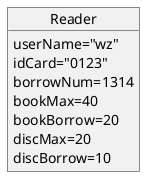@startuml
object Reader
Reader : userName="wz"
Reader : idCard="0123"
Reader : borrowNum=1314
Reader : bookMax=40
Reader : bookBorrow=20
Reader : discMax=20
Reader : discBorrow=10
@enduml
